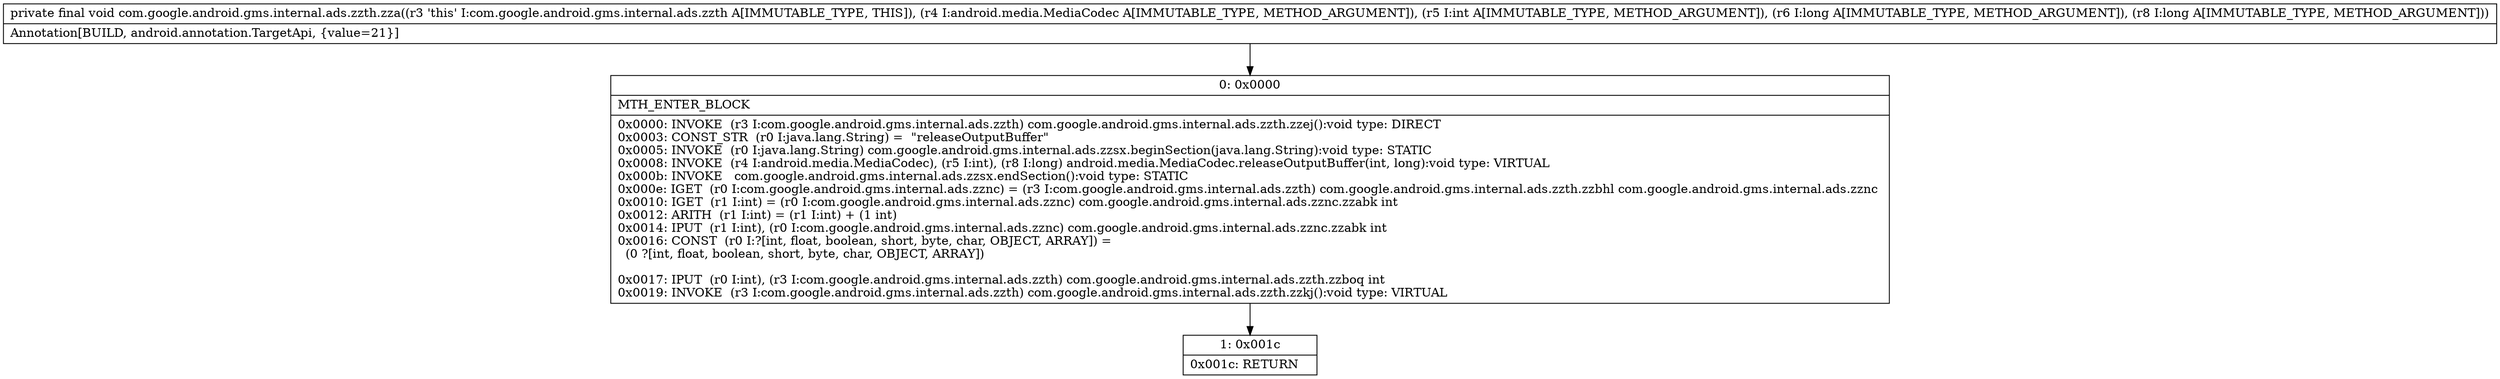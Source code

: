 digraph "CFG forcom.google.android.gms.internal.ads.zzth.zza(Landroid\/media\/MediaCodec;IJJ)V" {
Node_0 [shape=record,label="{0\:\ 0x0000|MTH_ENTER_BLOCK\l|0x0000: INVOKE  (r3 I:com.google.android.gms.internal.ads.zzth) com.google.android.gms.internal.ads.zzth.zzej():void type: DIRECT \l0x0003: CONST_STR  (r0 I:java.lang.String) =  \"releaseOutputBuffer\" \l0x0005: INVOKE  (r0 I:java.lang.String) com.google.android.gms.internal.ads.zzsx.beginSection(java.lang.String):void type: STATIC \l0x0008: INVOKE  (r4 I:android.media.MediaCodec), (r5 I:int), (r8 I:long) android.media.MediaCodec.releaseOutputBuffer(int, long):void type: VIRTUAL \l0x000b: INVOKE   com.google.android.gms.internal.ads.zzsx.endSection():void type: STATIC \l0x000e: IGET  (r0 I:com.google.android.gms.internal.ads.zznc) = (r3 I:com.google.android.gms.internal.ads.zzth) com.google.android.gms.internal.ads.zzth.zzbhl com.google.android.gms.internal.ads.zznc \l0x0010: IGET  (r1 I:int) = (r0 I:com.google.android.gms.internal.ads.zznc) com.google.android.gms.internal.ads.zznc.zzabk int \l0x0012: ARITH  (r1 I:int) = (r1 I:int) + (1 int) \l0x0014: IPUT  (r1 I:int), (r0 I:com.google.android.gms.internal.ads.zznc) com.google.android.gms.internal.ads.zznc.zzabk int \l0x0016: CONST  (r0 I:?[int, float, boolean, short, byte, char, OBJECT, ARRAY]) = \l  (0 ?[int, float, boolean, short, byte, char, OBJECT, ARRAY])\l \l0x0017: IPUT  (r0 I:int), (r3 I:com.google.android.gms.internal.ads.zzth) com.google.android.gms.internal.ads.zzth.zzboq int \l0x0019: INVOKE  (r3 I:com.google.android.gms.internal.ads.zzth) com.google.android.gms.internal.ads.zzth.zzkj():void type: VIRTUAL \l}"];
Node_1 [shape=record,label="{1\:\ 0x001c|0x001c: RETURN   \l}"];
MethodNode[shape=record,label="{private final void com.google.android.gms.internal.ads.zzth.zza((r3 'this' I:com.google.android.gms.internal.ads.zzth A[IMMUTABLE_TYPE, THIS]), (r4 I:android.media.MediaCodec A[IMMUTABLE_TYPE, METHOD_ARGUMENT]), (r5 I:int A[IMMUTABLE_TYPE, METHOD_ARGUMENT]), (r6 I:long A[IMMUTABLE_TYPE, METHOD_ARGUMENT]), (r8 I:long A[IMMUTABLE_TYPE, METHOD_ARGUMENT]))  | Annotation[BUILD, android.annotation.TargetApi, \{value=21\}]\l}"];
MethodNode -> Node_0;
Node_0 -> Node_1;
}

